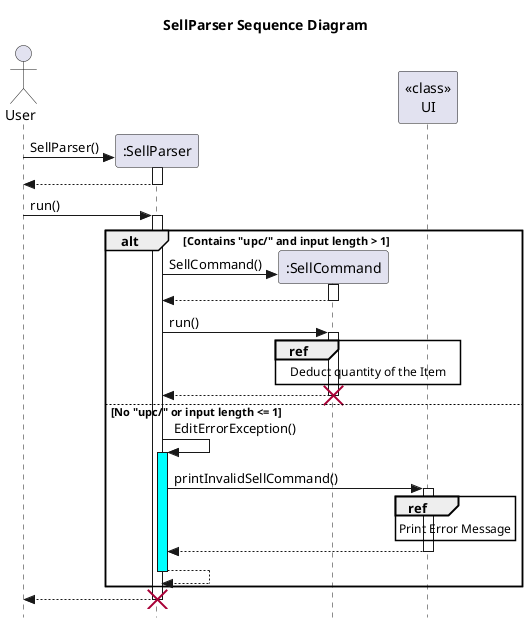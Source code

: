 @startuml
title SellParser Sequence Diagram

skinparam style strictuml
actor User
participant ":SellParser"
User -> ":SellParser"**:SellParser()
activate ":SellParser"
":SellParser" --> User
deactivate ":SellParser"

User->":SellParser":run()
activate ":SellParser"

alt Contains "upc/" and input length > 1
    ":SellParser"->":SellCommand"**: SellCommand()
    activate ":SellCommand"
    ":SellCommand" --> ":SellParser"
    deactivate ":SellCommand"
    ":SellParser" -> ":SellCommand":run()
    activate ":SellCommand"
    ref over ":SellCommand","<<class>>\nUI": Deduct quantity of the Item
    ":SellCommand"-->":SellParser":
    deactivate ":SellCommand"
    destroy ":SellCommand"
else No "upc/" or input length <= 1
    ":SellParser"->":SellParser": EditErrorException()
    activate ":SellParser" #Cyan
    ":SellParser"->"<<class>>\nUI":printInvalidSellCommand()
    activate "<<class>>\nUI"
    ref over "<<class>>\nUI":Print Error Message
    "<<class>>\nUI"-->":SellParser":
    deactivate "<<class>>\nUI"
    ":SellParser"-->":SellParser":
    deactivate ":SellParser"
end
":SellParser"-->User:
deactivate ":SellParser"
destroy ":SellParser"
@enduml
